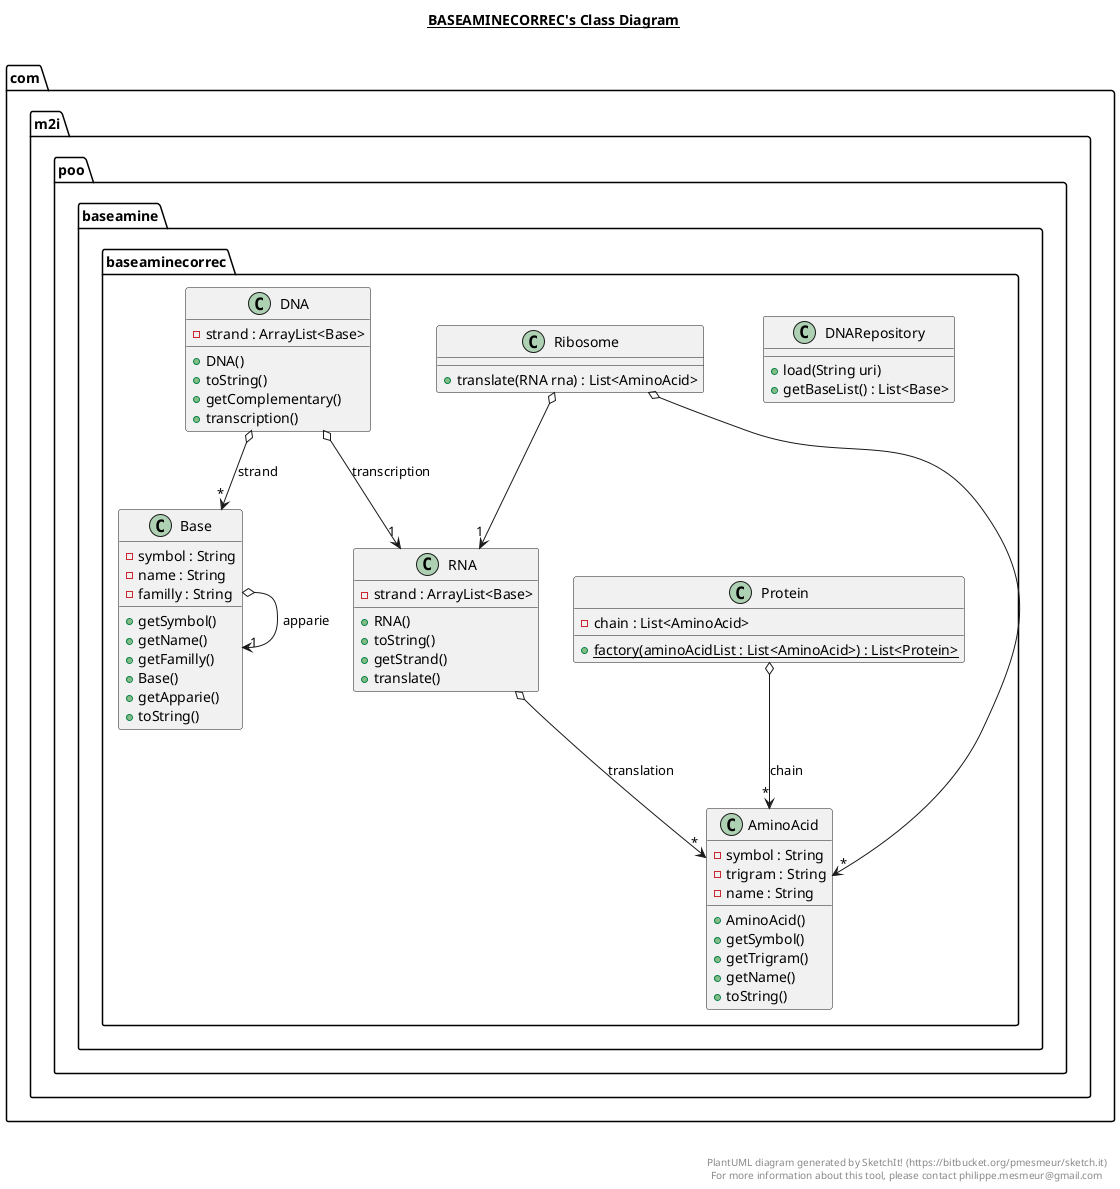 @startuml

title __BASEAMINECORREC's Class Diagram__\n

  package com.m2i.poo {
    package com.m2i.poo.baseamine {
      package com.m2i.poo.baseamine.baseaminecorrec {
        class DNARepository {
            + load(String uri)
            + getBaseList() : List<Base>
        }
      }
    }
  }

  package com.m2i.poo {
    package com.m2i.poo.baseamine {
      package com.m2i.poo.baseamine.baseaminecorrec {
        class Ribosome {
            + translate(RNA rna) : List<AminoAcid>
        }
      }
    }
  }

  package com.m2i.poo {
    package com.m2i.poo.baseamine {
      package com.m2i.poo.baseamine.baseaminecorrec {
        class Protein {
            - chain : List<AminoAcid>
            + {static} factory(aminoAcidList : List<AminoAcid>) : List<Protein>
        }
      }
    }
  }


  package com.m2i.poo {
    package com.m2i.poo.baseamine {
      package com.m2i.poo.baseamine.baseaminecorrec {
        class AminoAcid {
            - symbol : String
            - trigram : String
            - name : String
            + AminoAcid()
            + getSymbol()
            + getTrigram()
            + getName()
            + toString()
        }
      }
    }
  }
  

  package com.m2i.poo {
    package com.m2i.poo.baseamine {
      package com.m2i.poo.baseamine.baseaminecorrec {
        class Base {
            - symbol : String
            - name : String
            - familly : String
            + getSymbol()
            + getName()
            + getFamilly()
            + Base()
            + getApparie()
            + toString()
        }
      }
    }
  }
  

  package com.m2i.poo {
    package com.m2i.poo.baseamine {
      package com.m2i.poo.baseamine.baseaminecorrec {
        class DNA {
            - strand : ArrayList<Base>
            + DNA()
            + toString()
            + getComplementary()
            + transcription()
        }
      }
    }
  }


  package com.m2i.poo {
    package com.m2i.poo.baseamine {
      package com.m2i.poo.baseamine.baseaminecorrec {
        class RNA {
            - strand : ArrayList<Base>
            + RNA()
            + toString()
            + getStrand()
            + translate()
        }
      }
    }
  }


  Base o--> "1" Base : apparie
  DNA o--> "*" Base : strand
  DNA o--> "1" RNA : transcription
  RNA o--> "*" AminoAcid : translation
  Protein o--> "*" AminoAcid : chain
  Ribosome o--> "1" RNA
  Ribosome o--> "*" AminoAcid


right footer


PlantUML diagram generated by SketchIt! (https://bitbucket.org/pmesmeur/sketch.it)
For more information about this tool, please contact philippe.mesmeur@gmail.com
endfooter

@enduml

